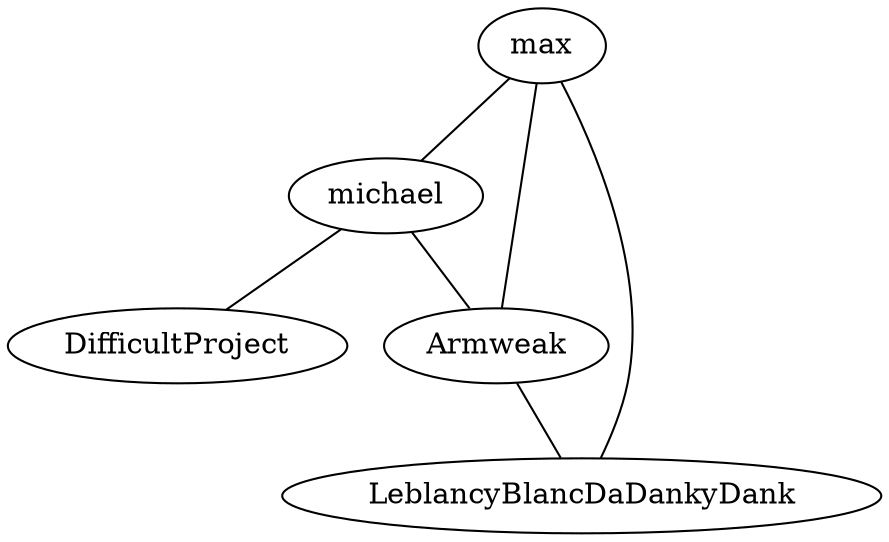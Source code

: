 strict graph {
	max -- michael
	max -- LeblancyBlancDaDankyDank
	max -- Armweak
	michael -- max
	michael -- Armweak
	michael -- DifficultProject
	Armweak -- LeblancyBlancDaDankyDank
	Armweak -- michael
	Armweak -- max
	LeblancyBlancDaDankyDank -- Armweak
	LeblancyBlancDaDankyDank -- max
	DifficultProject -- michael
}
